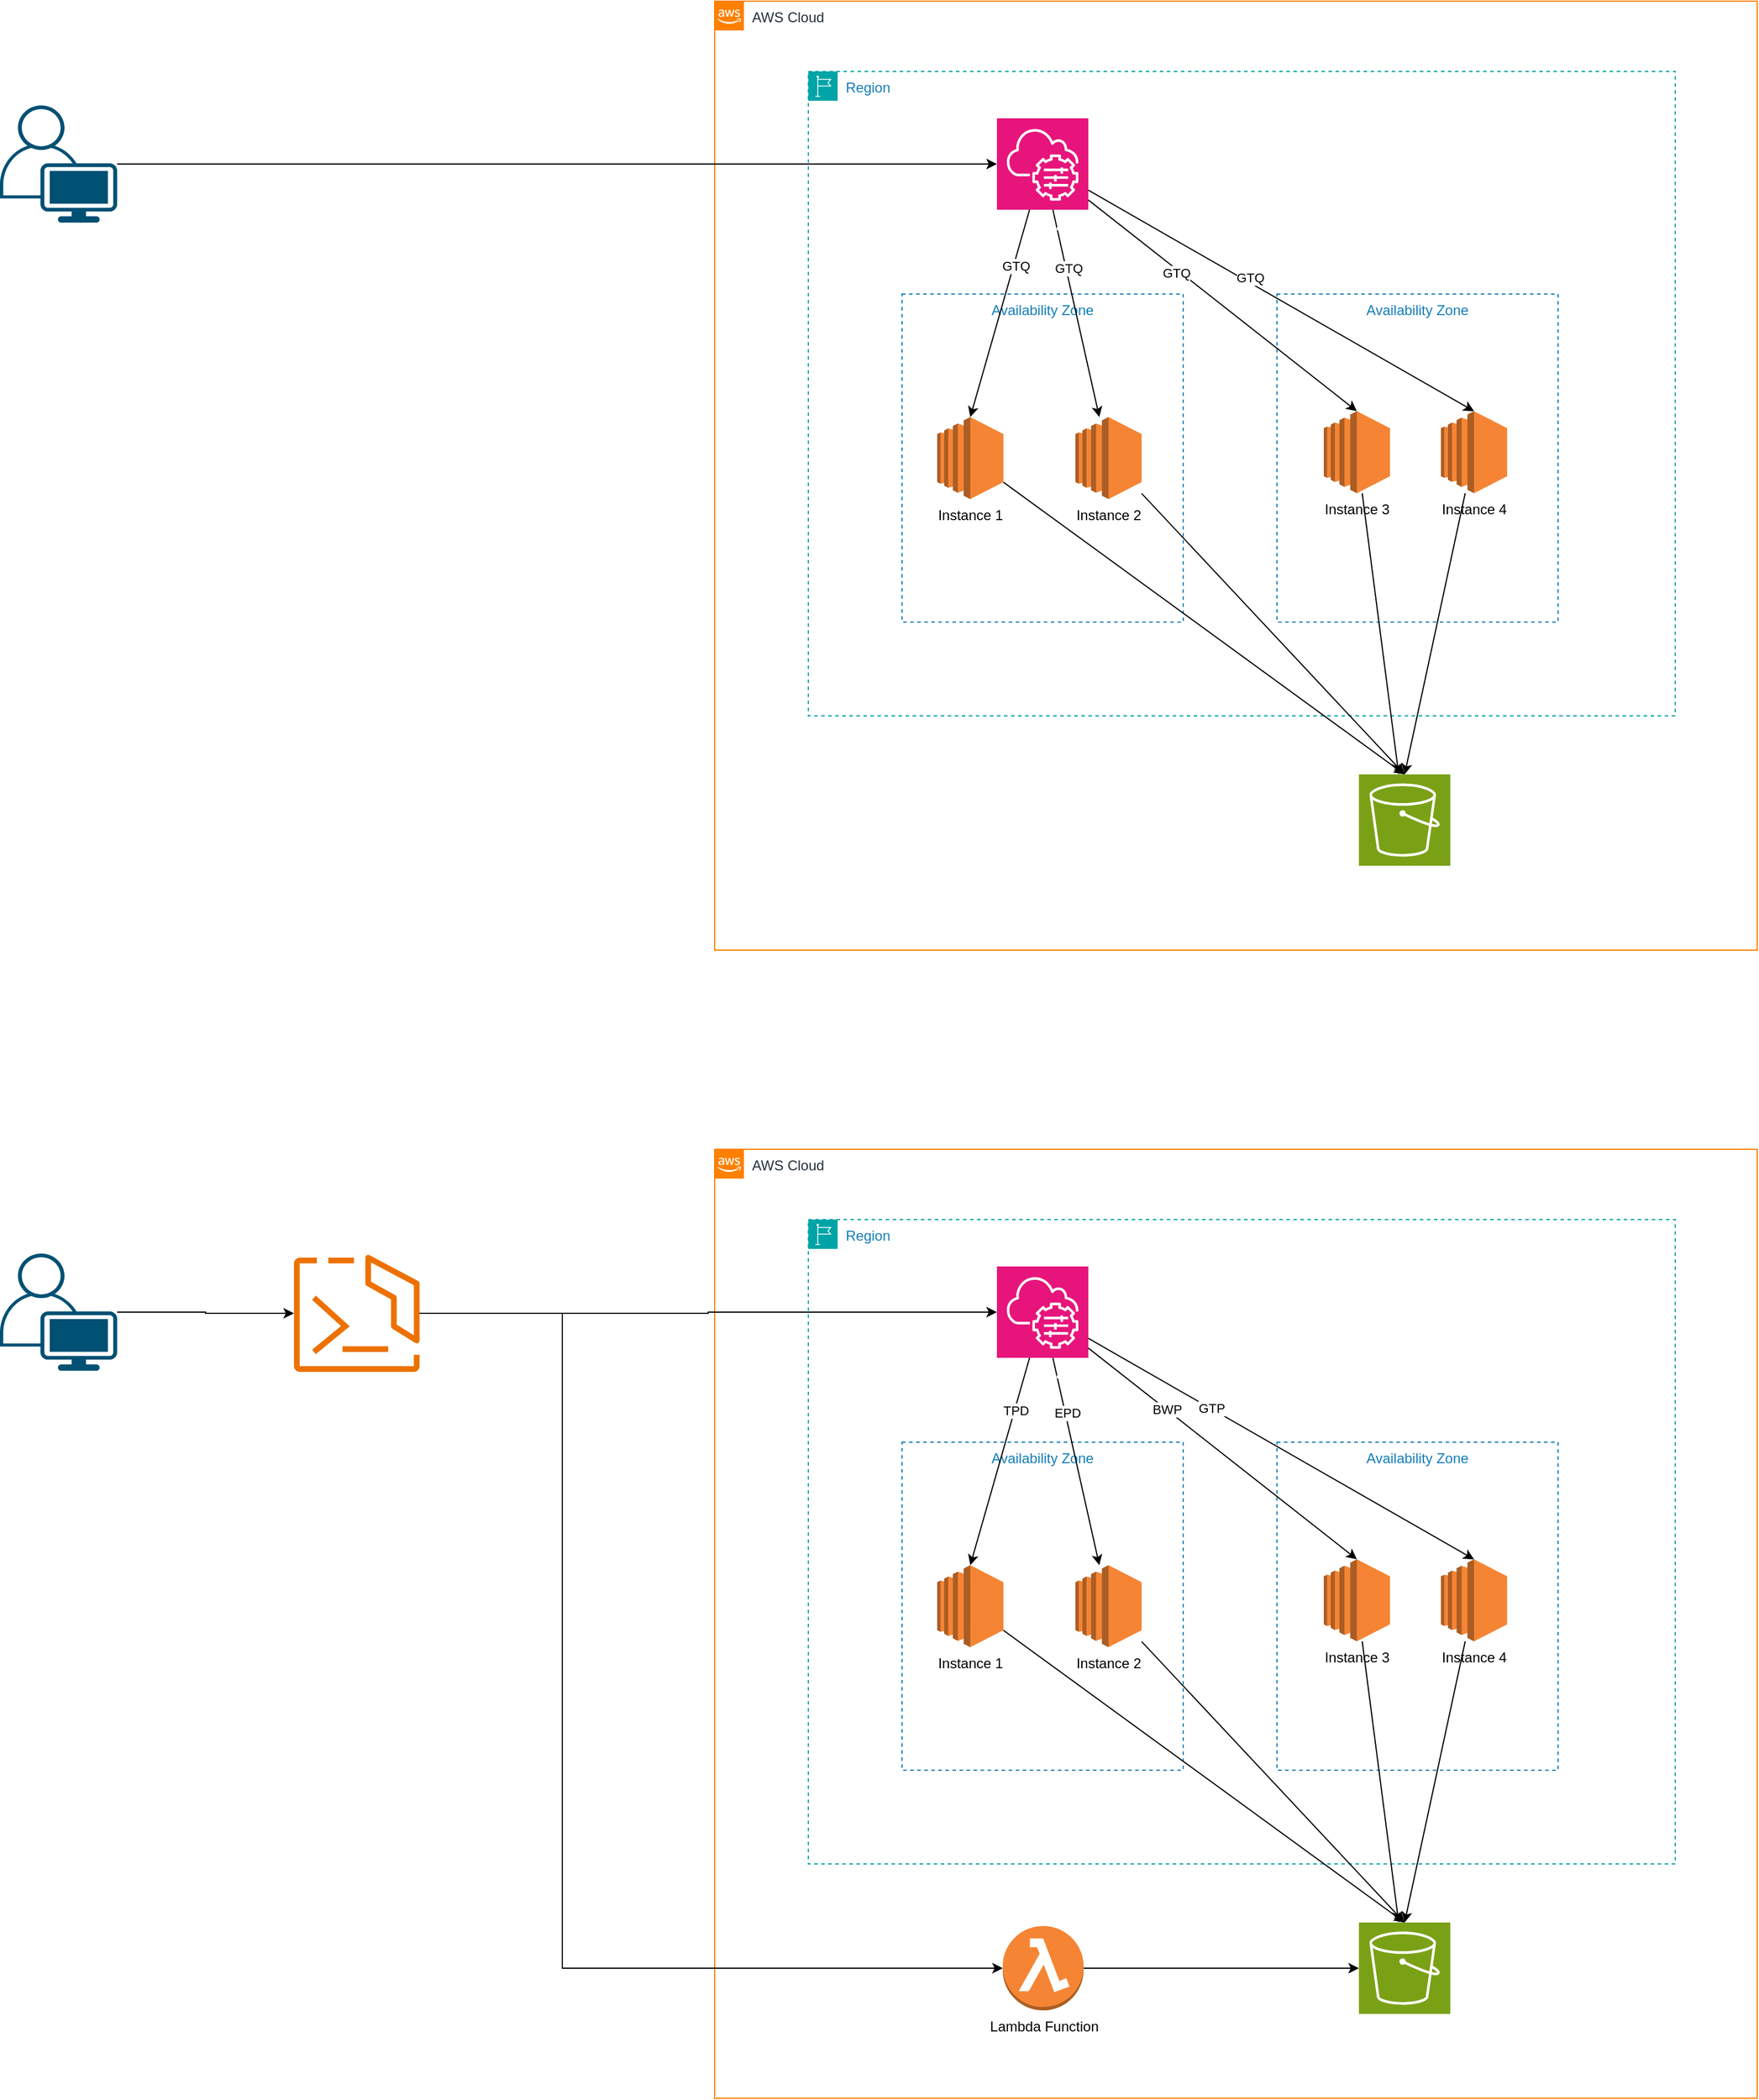 <mxfile version="24.2.5" type="device">
  <diagram name="Page-1" id="ION47B7nF4oemv-RpYxX">
    <mxGraphModel dx="1671" dy="1045" grid="1" gridSize="10" guides="1" tooltips="1" connect="1" arrows="1" fold="1" page="1" pageScale="1" pageWidth="4681" pageHeight="3300" math="0" shadow="0">
      <root>
        <mxCell id="0" />
        <mxCell id="1" parent="0" />
        <mxCell id="A49D8YO8xU1FnvHoC66s-71" style="edgeStyle=orthogonalEdgeStyle;rounded=0;orthogonalLoop=1;jettySize=auto;html=1;" edge="1" parent="1" source="A49D8YO8xU1FnvHoC66s-50" target="A49D8YO8xU1FnvHoC66s-70">
          <mxGeometry relative="1" as="geometry" />
        </mxCell>
        <mxCell id="A49D8YO8xU1FnvHoC66s-50" value="" style="points=[[0.35,0,0],[0.98,0.51,0],[1,0.71,0],[0.67,1,0],[0,0.795,0],[0,0.65,0]];verticalLabelPosition=bottom;sketch=0;html=1;verticalAlign=top;aspect=fixed;align=center;pointerEvents=1;shape=mxgraph.cisco19.user;fillColor=#005073;strokeColor=none;" vertex="1" parent="1">
          <mxGeometry x="1220" y="1649" width="100" height="100" as="geometry" />
        </mxCell>
        <mxCell id="A49D8YO8xU1FnvHoC66s-51" value="AWS Cloud" style="points=[[0,0],[0.25,0],[0.5,0],[0.75,0],[1,0],[1,0.25],[1,0.5],[1,0.75],[1,1],[0.75,1],[0.5,1],[0.25,1],[0,1],[0,0.75],[0,0.5],[0,0.25]];outlineConnect=0;gradientColor=none;html=1;whiteSpace=wrap;fontSize=12;fontStyle=0;container=1;pointerEvents=0;collapsible=0;recursiveResize=0;shape=mxgraph.aws4.group;grIcon=mxgraph.aws4.group_aws_cloud_alt;strokeColor=#FF8000;fillColor=none;verticalAlign=top;align=left;spacingLeft=30;fontColor=#232F3E;dashed=0;" vertex="1" parent="1">
          <mxGeometry x="1830" y="1560" width="890" height="810" as="geometry" />
        </mxCell>
        <mxCell id="A49D8YO8xU1FnvHoC66s-52" value="Region" style="points=[[0,0],[0.25,0],[0.5,0],[0.75,0],[1,0],[1,0.25],[1,0.5],[1,0.75],[1,1],[0.75,1],[0.5,1],[0.25,1],[0,1],[0,0.75],[0,0.5],[0,0.25]];outlineConnect=0;gradientColor=none;html=1;whiteSpace=wrap;fontSize=12;fontStyle=0;container=1;pointerEvents=0;collapsible=0;recursiveResize=0;shape=mxgraph.aws4.group;grIcon=mxgraph.aws4.group_region;strokeColor=#00A4A6;fillColor=none;verticalAlign=top;align=left;spacingLeft=30;fontColor=#147EBA;dashed=1;" vertex="1" parent="A49D8YO8xU1FnvHoC66s-51">
          <mxGeometry x="80" y="60" width="740" height="550" as="geometry" />
        </mxCell>
        <mxCell id="A49D8YO8xU1FnvHoC66s-53" value="Availability Zone" style="fillColor=none;strokeColor=#147EBA;dashed=1;verticalAlign=top;fontStyle=0;fontColor=#147EBA;whiteSpace=wrap;html=1;" vertex="1" parent="A49D8YO8xU1FnvHoC66s-52">
          <mxGeometry x="80" y="190" width="240" height="280" as="geometry" />
        </mxCell>
        <mxCell id="A49D8YO8xU1FnvHoC66s-54" style="rounded=0;orthogonalLoop=1;jettySize=auto;html=1;" edge="1" parent="A49D8YO8xU1FnvHoC66s-52" source="A49D8YO8xU1FnvHoC66s-55" target="A49D8YO8xU1FnvHoC66s-58">
          <mxGeometry relative="1" as="geometry" />
        </mxCell>
        <mxCell id="A49D8YO8xU1FnvHoC66s-126" value="EPD" style="edgeLabel;html=1;align=center;verticalAlign=middle;resizable=0;points=[];" vertex="1" connectable="0" parent="A49D8YO8xU1FnvHoC66s-54">
          <mxGeometry x="-0.473" y="2" relative="1" as="geometry">
            <mxPoint as="offset" />
          </mxGeometry>
        </mxCell>
        <mxCell id="A49D8YO8xU1FnvHoC66s-55" value="&lt;font color=&quot;#ffffff&quot;&gt;Systems Manager&lt;/font&gt;" style="sketch=0;points=[[0,0,0],[0.25,0,0],[0.5,0,0],[0.75,0,0],[1,0,0],[0,1,0],[0.25,1,0],[0.5,1,0],[0.75,1,0],[1,1,0],[0,0.25,0],[0,0.5,0],[0,0.75,0],[1,0.25,0],[1,0.5,0],[1,0.75,0]];points=[[0,0,0],[0.25,0,0],[0.5,0,0],[0.75,0,0],[1,0,0],[0,1,0],[0.25,1,0],[0.5,1,0],[0.75,1,0],[1,1,0],[0,0.25,0],[0,0.5,0],[0,0.75,0],[1,0.25,0],[1,0.5,0],[1,0.75,0]];outlineConnect=0;fontColor=#232F3E;fillColor=#E7157B;strokeColor=#ffffff;dashed=0;verticalLabelPosition=bottom;verticalAlign=top;align=center;html=1;fontSize=12;fontStyle=0;aspect=fixed;shape=mxgraph.aws4.resourceIcon;resIcon=mxgraph.aws4.systems_manager;" vertex="1" parent="A49D8YO8xU1FnvHoC66s-52">
          <mxGeometry x="161" y="40" width="78" height="78" as="geometry" />
        </mxCell>
        <mxCell id="A49D8YO8xU1FnvHoC66s-56" value="Availability Zone" style="fillColor=none;strokeColor=#147EBA;dashed=1;verticalAlign=top;fontStyle=0;fontColor=#147EBA;whiteSpace=wrap;html=1;" vertex="1" parent="A49D8YO8xU1FnvHoC66s-52">
          <mxGeometry x="400" y="190" width="240" height="280" as="geometry" />
        </mxCell>
        <mxCell id="A49D8YO8xU1FnvHoC66s-57" value="Instance 1" style="outlineConnect=0;dashed=0;verticalLabelPosition=bottom;verticalAlign=top;align=center;html=1;shape=mxgraph.aws3.ec2;fillColor=#F58534;gradientColor=none;" vertex="1" parent="A49D8YO8xU1FnvHoC66s-52">
          <mxGeometry x="110" y="295" width="56.5" height="70" as="geometry" />
        </mxCell>
        <mxCell id="A49D8YO8xU1FnvHoC66s-58" value="Instance 2" style="outlineConnect=0;dashed=0;verticalLabelPosition=bottom;verticalAlign=top;align=center;html=1;shape=mxgraph.aws3.ec2;fillColor=#F58534;gradientColor=none;" vertex="1" parent="A49D8YO8xU1FnvHoC66s-52">
          <mxGeometry x="228" y="295" width="56.5" height="70" as="geometry" />
        </mxCell>
        <mxCell id="A49D8YO8xU1FnvHoC66s-59" value="Instance 3" style="outlineConnect=0;dashed=0;verticalLabelPosition=bottom;verticalAlign=top;align=center;html=1;shape=mxgraph.aws3.ec2;fillColor=#F58534;gradientColor=none;" vertex="1" parent="A49D8YO8xU1FnvHoC66s-52">
          <mxGeometry x="440" y="290" width="56.5" height="70" as="geometry" />
        </mxCell>
        <mxCell id="A49D8YO8xU1FnvHoC66s-60" value="Instance 4" style="outlineConnect=0;dashed=0;verticalLabelPosition=bottom;verticalAlign=top;align=center;html=1;shape=mxgraph.aws3.ec2;fillColor=#F58534;gradientColor=none;" vertex="1" parent="A49D8YO8xU1FnvHoC66s-52">
          <mxGeometry x="540" y="290" width="56.5" height="70" as="geometry" />
        </mxCell>
        <mxCell id="A49D8YO8xU1FnvHoC66s-61" style="rounded=0;orthogonalLoop=1;jettySize=auto;html=1;entryX=0.5;entryY=0;entryDx=0;entryDy=0;entryPerimeter=0;" edge="1" parent="A49D8YO8xU1FnvHoC66s-52" source="A49D8YO8xU1FnvHoC66s-55" target="A49D8YO8xU1FnvHoC66s-57">
          <mxGeometry relative="1" as="geometry" />
        </mxCell>
        <mxCell id="A49D8YO8xU1FnvHoC66s-125" value="TPD" style="edgeLabel;html=1;align=center;verticalAlign=middle;resizable=0;points=[];" vertex="1" connectable="0" parent="A49D8YO8xU1FnvHoC66s-61">
          <mxGeometry x="-0.493" y="1" relative="1" as="geometry">
            <mxPoint as="offset" />
          </mxGeometry>
        </mxCell>
        <mxCell id="A49D8YO8xU1FnvHoC66s-62" style="rounded=0;orthogonalLoop=1;jettySize=auto;html=1;entryX=0.5;entryY=0;entryDx=0;entryDy=0;entryPerimeter=0;" edge="1" parent="A49D8YO8xU1FnvHoC66s-52" source="A49D8YO8xU1FnvHoC66s-55" target="A49D8YO8xU1FnvHoC66s-59">
          <mxGeometry relative="1" as="geometry" />
        </mxCell>
        <mxCell id="A49D8YO8xU1FnvHoC66s-127" value="BWP" style="edgeLabel;html=1;align=center;verticalAlign=middle;resizable=0;points=[];" vertex="1" connectable="0" parent="A49D8YO8xU1FnvHoC66s-62">
          <mxGeometry x="-0.421" relative="1" as="geometry">
            <mxPoint as="offset" />
          </mxGeometry>
        </mxCell>
        <mxCell id="A49D8YO8xU1FnvHoC66s-63" style="rounded=0;orthogonalLoop=1;jettySize=auto;html=1;entryX=0.5;entryY=0;entryDx=0;entryDy=0;entryPerimeter=0;" edge="1" parent="A49D8YO8xU1FnvHoC66s-52" source="A49D8YO8xU1FnvHoC66s-55" target="A49D8YO8xU1FnvHoC66s-60">
          <mxGeometry relative="1" as="geometry" />
        </mxCell>
        <mxCell id="A49D8YO8xU1FnvHoC66s-128" value="GTP" style="edgeLabel;html=1;align=center;verticalAlign=middle;resizable=0;points=[];" vertex="1" connectable="0" parent="A49D8YO8xU1FnvHoC66s-63">
          <mxGeometry x="-0.366" y="1" relative="1" as="geometry">
            <mxPoint as="offset" />
          </mxGeometry>
        </mxCell>
        <mxCell id="A49D8YO8xU1FnvHoC66s-64" value="&lt;font color=&quot;#ffffff&quot;&gt;S3 Bucket&lt;/font&gt;" style="sketch=0;points=[[0,0,0],[0.25,0,0],[0.5,0,0],[0.75,0,0],[1,0,0],[0,1,0],[0.25,1,0],[0.5,1,0],[0.75,1,0],[1,1,0],[0,0.25,0],[0,0.5,0],[0,0.75,0],[1,0.25,0],[1,0.5,0],[1,0.75,0]];outlineConnect=0;fontColor=#232F3E;fillColor=#7AA116;strokeColor=#ffffff;dashed=0;verticalLabelPosition=bottom;verticalAlign=top;align=center;html=1;fontSize=12;fontStyle=0;aspect=fixed;shape=mxgraph.aws4.resourceIcon;resIcon=mxgraph.aws4.s3;" vertex="1" parent="A49D8YO8xU1FnvHoC66s-51">
          <mxGeometry x="550" y="660" width="78" height="78" as="geometry" />
        </mxCell>
        <mxCell id="A49D8YO8xU1FnvHoC66s-65" style="rounded=0;orthogonalLoop=1;jettySize=auto;html=1;entryX=0.5;entryY=0;entryDx=0;entryDy=0;entryPerimeter=0;" edge="1" parent="A49D8YO8xU1FnvHoC66s-51" source="A49D8YO8xU1FnvHoC66s-57" target="A49D8YO8xU1FnvHoC66s-64">
          <mxGeometry relative="1" as="geometry">
            <mxPoint x="450" y="660" as="targetPoint" />
          </mxGeometry>
        </mxCell>
        <mxCell id="A49D8YO8xU1FnvHoC66s-66" style="rounded=0;orthogonalLoop=1;jettySize=auto;html=1;" edge="1" parent="A49D8YO8xU1FnvHoC66s-51" source="A49D8YO8xU1FnvHoC66s-59" target="A49D8YO8xU1FnvHoC66s-64">
          <mxGeometry relative="1" as="geometry">
            <mxPoint x="450" y="660" as="targetPoint" />
          </mxGeometry>
        </mxCell>
        <mxCell id="A49D8YO8xU1FnvHoC66s-67" style="rounded=0;orthogonalLoop=1;jettySize=auto;html=1;entryX=0.5;entryY=0;entryDx=0;entryDy=0;entryPerimeter=0;" edge="1" parent="A49D8YO8xU1FnvHoC66s-51" source="A49D8YO8xU1FnvHoC66s-60" target="A49D8YO8xU1FnvHoC66s-64">
          <mxGeometry relative="1" as="geometry">
            <mxPoint x="550.0" y="670.0" as="targetPoint" />
          </mxGeometry>
        </mxCell>
        <mxCell id="A49D8YO8xU1FnvHoC66s-68" style="rounded=0;orthogonalLoop=1;jettySize=auto;html=1;entryX=0.5;entryY=0;entryDx=0;entryDy=0;entryPerimeter=0;" edge="1" parent="A49D8YO8xU1FnvHoC66s-51" source="A49D8YO8xU1FnvHoC66s-58" target="A49D8YO8xU1FnvHoC66s-64">
          <mxGeometry relative="1" as="geometry">
            <mxPoint x="450" y="660" as="targetPoint" />
          </mxGeometry>
        </mxCell>
        <mxCell id="A49D8YO8xU1FnvHoC66s-75" style="edgeStyle=orthogonalEdgeStyle;rounded=0;orthogonalLoop=1;jettySize=auto;html=1;" edge="1" parent="A49D8YO8xU1FnvHoC66s-51" source="A49D8YO8xU1FnvHoC66s-73" target="A49D8YO8xU1FnvHoC66s-64">
          <mxGeometry relative="1" as="geometry" />
        </mxCell>
        <mxCell id="A49D8YO8xU1FnvHoC66s-73" value="Lambda Function" style="outlineConnect=0;dashed=0;verticalLabelPosition=bottom;verticalAlign=top;align=center;html=1;shape=mxgraph.aws3.lambda_function;fillColor=#F58534;gradientColor=none;" vertex="1" parent="A49D8YO8xU1FnvHoC66s-51">
          <mxGeometry x="246" y="663" width="69" height="72" as="geometry" />
        </mxCell>
        <mxCell id="A49D8YO8xU1FnvHoC66s-70" value="&lt;font color=&quot;#ffffff&quot;&gt;AWS CLI&lt;/font&gt;" style="sketch=0;outlineConnect=0;fontColor=#232F3E;gradientColor=none;fillColor=#ED7100;strokeColor=none;dashed=0;verticalLabelPosition=bottom;verticalAlign=top;align=center;html=1;fontSize=12;fontStyle=0;aspect=fixed;pointerEvents=1;shape=mxgraph.aws4.ecs_copilot_cli;" vertex="1" parent="1">
          <mxGeometry x="1470" y="1650" width="109.1" height="100" as="geometry" />
        </mxCell>
        <mxCell id="A49D8YO8xU1FnvHoC66s-72" style="edgeStyle=orthogonalEdgeStyle;rounded=0;orthogonalLoop=1;jettySize=auto;html=1;entryX=0;entryY=0.5;entryDx=0;entryDy=0;entryPerimeter=0;" edge="1" parent="1" source="A49D8YO8xU1FnvHoC66s-70" target="A49D8YO8xU1FnvHoC66s-55">
          <mxGeometry relative="1" as="geometry" />
        </mxCell>
        <mxCell id="A49D8YO8xU1FnvHoC66s-76" style="edgeStyle=orthogonalEdgeStyle;rounded=0;orthogonalLoop=1;jettySize=auto;html=1;entryX=0;entryY=0.5;entryDx=0;entryDy=0;entryPerimeter=0;" edge="1" parent="1" source="A49D8YO8xU1FnvHoC66s-70" target="A49D8YO8xU1FnvHoC66s-73">
          <mxGeometry relative="1" as="geometry">
            <Array as="points">
              <mxPoint x="1700" y="1700" />
              <mxPoint x="1700" y="2259" />
            </Array>
          </mxGeometry>
        </mxCell>
        <mxCell id="A49D8YO8xU1FnvHoC66s-78" value="" style="points=[[0.35,0,0],[0.98,0.51,0],[1,0.71,0],[0.67,1,0],[0,0.795,0],[0,0.65,0]];verticalLabelPosition=bottom;sketch=0;html=1;verticalAlign=top;aspect=fixed;align=center;pointerEvents=1;shape=mxgraph.cisco19.user;fillColor=#005073;strokeColor=none;" vertex="1" parent="1">
          <mxGeometry x="1220" y="669" width="100" height="100" as="geometry" />
        </mxCell>
        <mxCell id="A49D8YO8xU1FnvHoC66s-79" value="AWS Cloud" style="points=[[0,0],[0.25,0],[0.5,0],[0.75,0],[1,0],[1,0.25],[1,0.5],[1,0.75],[1,1],[0.75,1],[0.5,1],[0.25,1],[0,1],[0,0.75],[0,0.5],[0,0.25]];outlineConnect=0;gradientColor=none;html=1;whiteSpace=wrap;fontSize=12;fontStyle=0;container=1;pointerEvents=0;collapsible=0;recursiveResize=0;shape=mxgraph.aws4.group;grIcon=mxgraph.aws4.group_aws_cloud_alt;strokeColor=#FF8000;fillColor=none;verticalAlign=top;align=left;spacingLeft=30;fontColor=#232F3E;dashed=0;" vertex="1" parent="1">
          <mxGeometry x="1830" y="580" width="890" height="810" as="geometry" />
        </mxCell>
        <mxCell id="A49D8YO8xU1FnvHoC66s-80" value="Region" style="points=[[0,0],[0.25,0],[0.5,0],[0.75,0],[1,0],[1,0.25],[1,0.5],[1,0.75],[1,1],[0.75,1],[0.5,1],[0.25,1],[0,1],[0,0.75],[0,0.5],[0,0.25]];outlineConnect=0;gradientColor=none;html=1;whiteSpace=wrap;fontSize=12;fontStyle=0;container=1;pointerEvents=0;collapsible=0;recursiveResize=0;shape=mxgraph.aws4.group;grIcon=mxgraph.aws4.group_region;strokeColor=#00A4A6;fillColor=none;verticalAlign=top;align=left;spacingLeft=30;fontColor=#147EBA;dashed=1;" vertex="1" parent="A49D8YO8xU1FnvHoC66s-79">
          <mxGeometry x="80" y="60" width="740" height="550" as="geometry" />
        </mxCell>
        <mxCell id="A49D8YO8xU1FnvHoC66s-81" value="Availability Zone" style="fillColor=none;strokeColor=#147EBA;dashed=1;verticalAlign=top;fontStyle=0;fontColor=#147EBA;whiteSpace=wrap;html=1;" vertex="1" parent="A49D8YO8xU1FnvHoC66s-80">
          <mxGeometry x="80" y="190" width="240" height="280" as="geometry" />
        </mxCell>
        <mxCell id="A49D8YO8xU1FnvHoC66s-82" style="rounded=0;orthogonalLoop=1;jettySize=auto;html=1;" edge="1" parent="A49D8YO8xU1FnvHoC66s-80" source="A49D8YO8xU1FnvHoC66s-83" target="A49D8YO8xU1FnvHoC66s-86">
          <mxGeometry relative="1" as="geometry" />
        </mxCell>
        <mxCell id="A49D8YO8xU1FnvHoC66s-122" value="GTQ" style="edgeLabel;html=1;align=center;verticalAlign=middle;resizable=0;points=[];" vertex="1" connectable="0" parent="A49D8YO8xU1FnvHoC66s-82">
          <mxGeometry x="-0.434" y="2" relative="1" as="geometry">
            <mxPoint as="offset" />
          </mxGeometry>
        </mxCell>
        <mxCell id="A49D8YO8xU1FnvHoC66s-83" value="&lt;font color=&quot;#ffffff&quot;&gt;Systems Manager&lt;/font&gt;" style="sketch=0;points=[[0,0,0],[0.25,0,0],[0.5,0,0],[0.75,0,0],[1,0,0],[0,1,0],[0.25,1,0],[0.5,1,0],[0.75,1,0],[1,1,0],[0,0.25,0],[0,0.5,0],[0,0.75,0],[1,0.25,0],[1,0.5,0],[1,0.75,0]];points=[[0,0,0],[0.25,0,0],[0.5,0,0],[0.75,0,0],[1,0,0],[0,1,0],[0.25,1,0],[0.5,1,0],[0.75,1,0],[1,1,0],[0,0.25,0],[0,0.5,0],[0,0.75,0],[1,0.25,0],[1,0.5,0],[1,0.75,0]];outlineConnect=0;fontColor=#232F3E;fillColor=#E7157B;strokeColor=#ffffff;dashed=0;verticalLabelPosition=bottom;verticalAlign=top;align=center;html=1;fontSize=12;fontStyle=0;aspect=fixed;shape=mxgraph.aws4.resourceIcon;resIcon=mxgraph.aws4.systems_manager;" vertex="1" parent="A49D8YO8xU1FnvHoC66s-80">
          <mxGeometry x="161" y="40" width="78" height="78" as="geometry" />
        </mxCell>
        <mxCell id="A49D8YO8xU1FnvHoC66s-84" value="Availability Zone" style="fillColor=none;strokeColor=#147EBA;dashed=1;verticalAlign=top;fontStyle=0;fontColor=#147EBA;whiteSpace=wrap;html=1;" vertex="1" parent="A49D8YO8xU1FnvHoC66s-80">
          <mxGeometry x="400" y="190" width="240" height="280" as="geometry" />
        </mxCell>
        <mxCell id="A49D8YO8xU1FnvHoC66s-85" value="Instance 1" style="outlineConnect=0;dashed=0;verticalLabelPosition=bottom;verticalAlign=top;align=center;html=1;shape=mxgraph.aws3.ec2;fillColor=#F58534;gradientColor=none;" vertex="1" parent="A49D8YO8xU1FnvHoC66s-80">
          <mxGeometry x="110" y="295" width="56.5" height="70" as="geometry" />
        </mxCell>
        <mxCell id="A49D8YO8xU1FnvHoC66s-86" value="Instance 2" style="outlineConnect=0;dashed=0;verticalLabelPosition=bottom;verticalAlign=top;align=center;html=1;shape=mxgraph.aws3.ec2;fillColor=#F58534;gradientColor=none;" vertex="1" parent="A49D8YO8xU1FnvHoC66s-80">
          <mxGeometry x="228" y="295" width="56.5" height="70" as="geometry" />
        </mxCell>
        <mxCell id="A49D8YO8xU1FnvHoC66s-87" value="Instance 3" style="outlineConnect=0;dashed=0;verticalLabelPosition=bottom;verticalAlign=top;align=center;html=1;shape=mxgraph.aws3.ec2;fillColor=#F58534;gradientColor=none;" vertex="1" parent="A49D8YO8xU1FnvHoC66s-80">
          <mxGeometry x="440" y="290" width="56.5" height="70" as="geometry" />
        </mxCell>
        <mxCell id="A49D8YO8xU1FnvHoC66s-88" value="Instance 4" style="outlineConnect=0;dashed=0;verticalLabelPosition=bottom;verticalAlign=top;align=center;html=1;shape=mxgraph.aws3.ec2;fillColor=#F58534;gradientColor=none;" vertex="1" parent="A49D8YO8xU1FnvHoC66s-80">
          <mxGeometry x="540" y="290" width="56.5" height="70" as="geometry" />
        </mxCell>
        <mxCell id="A49D8YO8xU1FnvHoC66s-89" style="rounded=0;orthogonalLoop=1;jettySize=auto;html=1;entryX=0.5;entryY=0;entryDx=0;entryDy=0;entryPerimeter=0;" edge="1" parent="A49D8YO8xU1FnvHoC66s-80" source="A49D8YO8xU1FnvHoC66s-83" target="A49D8YO8xU1FnvHoC66s-85">
          <mxGeometry relative="1" as="geometry" />
        </mxCell>
        <mxCell id="A49D8YO8xU1FnvHoC66s-121" value="GTQ" style="edgeLabel;html=1;align=center;verticalAlign=middle;resizable=0;points=[];" vertex="1" connectable="0" parent="A49D8YO8xU1FnvHoC66s-89">
          <mxGeometry x="-0.467" y="1" relative="1" as="geometry">
            <mxPoint as="offset" />
          </mxGeometry>
        </mxCell>
        <mxCell id="A49D8YO8xU1FnvHoC66s-90" style="rounded=0;orthogonalLoop=1;jettySize=auto;html=1;entryX=0.5;entryY=0;entryDx=0;entryDy=0;entryPerimeter=0;" edge="1" parent="A49D8YO8xU1FnvHoC66s-80" source="A49D8YO8xU1FnvHoC66s-83" target="A49D8YO8xU1FnvHoC66s-87">
          <mxGeometry relative="1" as="geometry" />
        </mxCell>
        <mxCell id="A49D8YO8xU1FnvHoC66s-123" value="GTQ" style="edgeLabel;html=1;align=center;verticalAlign=middle;resizable=0;points=[];" vertex="1" connectable="0" parent="A49D8YO8xU1FnvHoC66s-90">
          <mxGeometry x="-0.342" y="-3" relative="1" as="geometry">
            <mxPoint x="1" as="offset" />
          </mxGeometry>
        </mxCell>
        <mxCell id="A49D8YO8xU1FnvHoC66s-91" style="rounded=0;orthogonalLoop=1;jettySize=auto;html=1;entryX=0.5;entryY=0;entryDx=0;entryDy=0;entryPerimeter=0;" edge="1" parent="A49D8YO8xU1FnvHoC66s-80" source="A49D8YO8xU1FnvHoC66s-83" target="A49D8YO8xU1FnvHoC66s-88">
          <mxGeometry relative="1" as="geometry" />
        </mxCell>
        <mxCell id="A49D8YO8xU1FnvHoC66s-124" value="GTQ" style="edgeLabel;html=1;align=center;verticalAlign=middle;resizable=0;points=[];" vertex="1" connectable="0" parent="A49D8YO8xU1FnvHoC66s-91">
          <mxGeometry x="-0.178" y="4" relative="1" as="geometry">
            <mxPoint as="offset" />
          </mxGeometry>
        </mxCell>
        <mxCell id="A49D8YO8xU1FnvHoC66s-92" value="&lt;font color=&quot;#ffffff&quot;&gt;S3 Bucket&lt;/font&gt;" style="sketch=0;points=[[0,0,0],[0.25,0,0],[0.5,0,0],[0.75,0,0],[1,0,0],[0,1,0],[0.25,1,0],[0.5,1,0],[0.75,1,0],[1,1,0],[0,0.25,0],[0,0.5,0],[0,0.75,0],[1,0.25,0],[1,0.5,0],[1,0.75,0]];outlineConnect=0;fontColor=#232F3E;fillColor=#7AA116;strokeColor=#ffffff;dashed=0;verticalLabelPosition=bottom;verticalAlign=top;align=center;html=1;fontSize=12;fontStyle=0;aspect=fixed;shape=mxgraph.aws4.resourceIcon;resIcon=mxgraph.aws4.s3;" vertex="1" parent="A49D8YO8xU1FnvHoC66s-79">
          <mxGeometry x="550" y="660" width="78" height="78" as="geometry" />
        </mxCell>
        <mxCell id="A49D8YO8xU1FnvHoC66s-93" style="rounded=0;orthogonalLoop=1;jettySize=auto;html=1;entryX=0.5;entryY=0;entryDx=0;entryDy=0;entryPerimeter=0;" edge="1" parent="A49D8YO8xU1FnvHoC66s-79" source="A49D8YO8xU1FnvHoC66s-85" target="A49D8YO8xU1FnvHoC66s-92">
          <mxGeometry relative="1" as="geometry">
            <mxPoint x="450" y="660" as="targetPoint" />
          </mxGeometry>
        </mxCell>
        <mxCell id="A49D8YO8xU1FnvHoC66s-94" style="rounded=0;orthogonalLoop=1;jettySize=auto;html=1;" edge="1" parent="A49D8YO8xU1FnvHoC66s-79" source="A49D8YO8xU1FnvHoC66s-87" target="A49D8YO8xU1FnvHoC66s-92">
          <mxGeometry relative="1" as="geometry">
            <mxPoint x="450" y="660" as="targetPoint" />
          </mxGeometry>
        </mxCell>
        <mxCell id="A49D8YO8xU1FnvHoC66s-95" style="rounded=0;orthogonalLoop=1;jettySize=auto;html=1;entryX=0.5;entryY=0;entryDx=0;entryDy=0;entryPerimeter=0;" edge="1" parent="A49D8YO8xU1FnvHoC66s-79" source="A49D8YO8xU1FnvHoC66s-88" target="A49D8YO8xU1FnvHoC66s-92">
          <mxGeometry relative="1" as="geometry">
            <mxPoint x="550.0" y="670.0" as="targetPoint" />
          </mxGeometry>
        </mxCell>
        <mxCell id="A49D8YO8xU1FnvHoC66s-96" style="rounded=0;orthogonalLoop=1;jettySize=auto;html=1;entryX=0.5;entryY=0;entryDx=0;entryDy=0;entryPerimeter=0;" edge="1" parent="A49D8YO8xU1FnvHoC66s-79" source="A49D8YO8xU1FnvHoC66s-86" target="A49D8YO8xU1FnvHoC66s-92">
          <mxGeometry relative="1" as="geometry">
            <mxPoint x="450" y="660" as="targetPoint" />
          </mxGeometry>
        </mxCell>
        <mxCell id="A49D8YO8xU1FnvHoC66s-102" style="edgeStyle=orthogonalEdgeStyle;rounded=0;orthogonalLoop=1;jettySize=auto;html=1;entryX=0;entryY=0.5;entryDx=0;entryDy=0;entryPerimeter=0;" edge="1" parent="1" source="A49D8YO8xU1FnvHoC66s-78" target="A49D8YO8xU1FnvHoC66s-83">
          <mxGeometry relative="1" as="geometry" />
        </mxCell>
      </root>
    </mxGraphModel>
  </diagram>
</mxfile>
